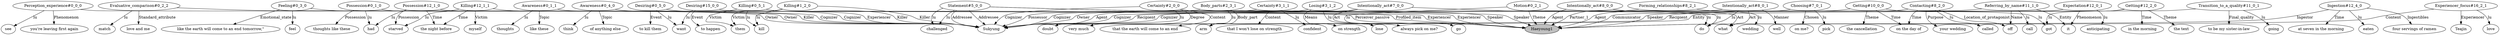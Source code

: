 // The Round Table
digraph {
	0 [label=Haeyoung1 fillcolor=gray style=filled]
	1 [label="Perception_experience#0_0_0"]
	2 [label=see]
	3 [label="you're leaving first again"]
	1 -> 2 [label=lu]
	1 -> 0 [label=Perceiver_passive]
	1 -> 3 [label=Phenomenon]
	4 [label="Motion#0_2_1"]
	5 [label=go]
	4 -> 5 [label=lu]
	4 -> 0 [label=Theme]
	6 [label="Evaluative_comparison#0_2_2"]
	7 [label=match]
	8 [label="love and me"]
	6 -> 7 [label=lu]
	6 -> 0 [label=Profiled_item]
	6 -> 8 [label=Standard_attribute]
	9 [label="Feeling#0_3_0"]
	10 [label=feel]
	11 [label="like the earth will come to an end tomorrow,\""]
	9 -> 10 [label=lu]
	9 -> 0 [label=Experiencer]
	9 -> 11 [label=Emotional_state]
	12 [label="Statement#5_0_0"]
	13 [label=challenged]
	14 [label=Sukyung]
	12 -> 13 [label=lu]
	12 -> 0 [label=Speaker]
	12 -> 14 [label=Addressee]
	15 [label="Intentionally_act#8_0_0"]
	16 [label=do]
	17 [label=what]
	15 -> 16 [label=lu]
	15 -> 17 [label=Act]
	15 -> 0 [label=Agent]
	18 [label="Intentionally_act#8_0_1"]
	19 [label=well]
	18 -> 16 [label=lu]
	18 -> 17 [label=Act]
	18 -> 0 [label=Agent]
	18 -> 19 [label=Manner]
	20 [label="Contacting#8_2_0"]
	21 [label=called]
	22 [label=off]
	23 [label="your wedding"]
	24 [label="on the day of"]
	20 -> 21 [label=lu]
	20 -> 0 [label=Communicator]
	20 -> 22 [label=Location_of_protagonist]
	20 -> 23 [label=Purpose]
	20 -> 24 [label=Time]
	25 [label="Forming_relationships#8_2_1"]
	26 [label=wedding]
	25 -> 26 [label=lu]
	25 -> 0 [label=Partner_1]
	27 [label="Referring_by_name#11_1_0"]
	28 [label=call]
	29 [label=it]
	27 -> 28 [label=lu]
	27 -> 0 [label=Speaker]
	27 -> 29 [label=Entity]
	27 -> 22 [label=Name]
	30 [label="Ingestion#12_4_0"]
	31 [label=eaten]
	32 [label="four servings of ramen"]
	33 [label="at seven in the morning"]
	30 -> 31 [label=lu]
	30 -> 0 [label=Ingestor]
	30 -> 32 [label=Ingestibles]
	30 -> 33 [label=Time]
	34 [label="Desiring#15_0_0"]
	35 [label=want]
	36 [label="to happen"]
	34 -> 35 [label=lu]
	34 -> 0 [label=Experiencer]
	34 -> 36 [label=Event]
	37 [label="Experiencer_focus#16_2_1"]
	38 [label=love]
	39 [label=Teajin]
	37 -> 38 [label=lu]
	37 -> 39 [label=Experiencer]
	37 -> 0 [label=Content]
	40 [label="Possession#0_1_0"]
	41 [label=had]
	42 [label="thoughts like these"]
	40 -> 41 [label=lu]
	40 -> 14 [label=Owner]
	40 -> 42 [label=Possession]
	43 [label="Awareness#0_1_1"]
	44 [label=thoughts]
	45 [label="like these"]
	43 -> 44 [label=lu]
	43 -> 14 [label=Cognizer]
	43 -> 45 [label=Topic]
	46 [label="Awareness#0_4_0"]
	47 [label=think]
	48 [label="of anything else"]
	46 -> 47 [label=lu]
	46 -> 14 [label=Cognizer]
	46 -> 48 [label=Topic]
	49 [label="Desiring#0_5_0"]
	50 [label="to kill them"]
	49 -> 35 [label=lu]
	49 -> 14 [label=Experiencer]
	49 -> 50 [label=Event]
	51 [label="Killing#0_5_1"]
	52 [label=kill]
	53 [label=them]
	51 -> 52 [label=lu]
	51 -> 14 [label=Killer]
	51 -> 53 [label=Victim]
	54 [label="Killing#1_2_0"]
	54 -> 52 [label=lu]
	54 -> 14 [label=Killer]
	54 -> 53 [label=Victim]
	55 [label="Certainty#2_0_0"]
	56 [label=doubt]
	57 [label="very much"]
	58 [label="that the earth will come to an end"]
	55 -> 56 [label=lu]
	55 -> 14 [label=Cognizer]
	55 -> 57 [label=Degree]
	55 -> 58 [label=Content]
	59 [label="Body_parts#2_3_1"]
	60 [label=arm]
	59 -> 60 [label=lu]
	59 -> 14 [label=Possessor]
	59 -> 60 [label=Body_part]
	61 [label="Certainty#3_1_1"]
	62 [label=confident]
	63 [label="that I won't lose on strength"]
	61 -> 62 [label=lu]
	61 -> 14 [label=Cognizer]
	61 -> 63 [label=Content]
	64 [label="Losing#3_1_2"]
	65 [label=lose]
	66 [label="on strength"]
	64 -> 65 [label=lu]
	64 -> 14 [label=Owner]
	64 -> 66 [label=Means]
	12 -> 13 [label=lu]
	12 -> 0 [label=Speaker]
	12 -> 14 [label=Addressee]
	67 [label="Intentionally_act#7_0_0"]
	68 [label="always pick on me?"]
	67 -> 16 [label=lu]
	67 -> 14 [label=Agent]
	67 -> 68 [label=Act]
	69 [label="Choosing#7_0_1"]
	70 [label=pick]
	71 [label="on me?"]
	69 -> 70 [label=lu]
	69 -> 14 [label=Cognizer]
	69 -> 71 [label=Chosen]
	72 [label="Getting#10_0_0"]
	73 [label=got]
	74 [label="the cancellation"]
	72 -> 73 [label=lu]
	72 -> 14 [label=Recipient]
	72 -> 74 [label=Theme]
	72 -> 24 [label=Time]
	75 [label="Transition_to_a_quality#11_0_1"]
	76 [label=going]
	77 [label="to be my sister-in-law"]
	75 -> 76 [label=lu]
	75 -> 14 [label=Entity]
	75 -> 77 [label=Final_quality]
	78 [label="Expectation#12_0_1"]
	79 [label=anticipating]
	78 -> 79 [label=lu]
	78 -> 14 [label=Cognizer]
	78 -> 29 [label=Phenomenon]
	80 [label="Possession#12_1_0"]
	81 [label=starved]
	82 [label="the night before"]
	80 -> 41 [label=lu]
	80 -> 14 [label=Owner]
	80 -> 81 [label=Possession]
	80 -> 82 [label=Time]
	83 [label="Killing#12_1_1"]
	84 [label=myself]
	83 -> 81 [label=lu]
	83 -> 14 [label=Killer]
	83 -> 84 [label=Victim]
	83 -> 82 [label=Time]
	85 [label="Getting#12_2_0"]
	86 [label="the text"]
	87 [label="in the morning"]
	85 -> 73 [label=lu]
	85 -> 14 [label=Recipient]
	85 -> 86 [label=Theme]
	85 -> 87 [label=Time]
}
